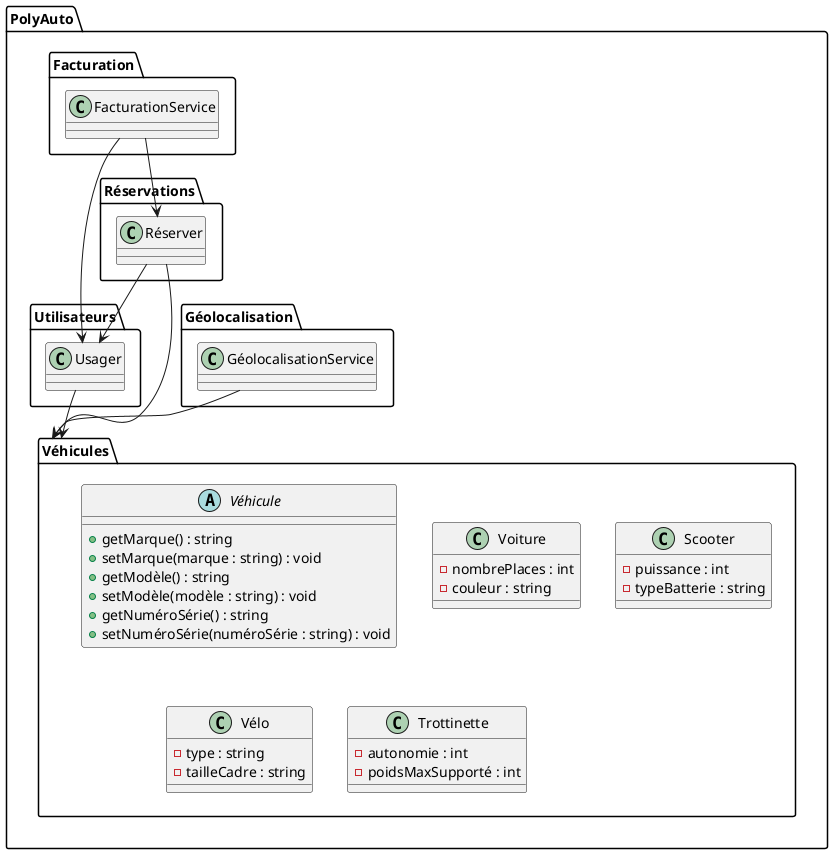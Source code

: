 @startuml
package "PolyAuto" {
    package "Utilisateurs" {
        class Usager
    }
    package "Véhicules" {
        abstract class Véhicule {
            + getMarque() : string
            + setMarque(marque : string) : void
            + getModèle() : string
            + setModèle(modèle : string) : void
            + getNuméroSérie() : string
            + setNuméroSérie(numéroSérie : string) : void
        }
        class Voiture {
            - nombrePlaces : int
            - couleur : string
        }
        class Scooter {
            - puissance : int
            - typeBatterie : string
        }
        class Vélo {
            - type : string
            - tailleCadre : string
        }
        class Trottinette {
            - autonomie : int
            - poidsMaxSupporté : int
        }
    }
    package "Réservations" {
        class Réserver
    }
    package "Géolocalisation" {
        class GéolocalisationService
    }
    package "Facturation" {
        class FacturationService
    }
    
    Usager --> Véhicules
    Réserver --> Usager
    Réserver --> Véhicules
    GéolocalisationService --> Véhicules
    FacturationService --> Usager
    FacturationService --> Réserver
}
@enduml
